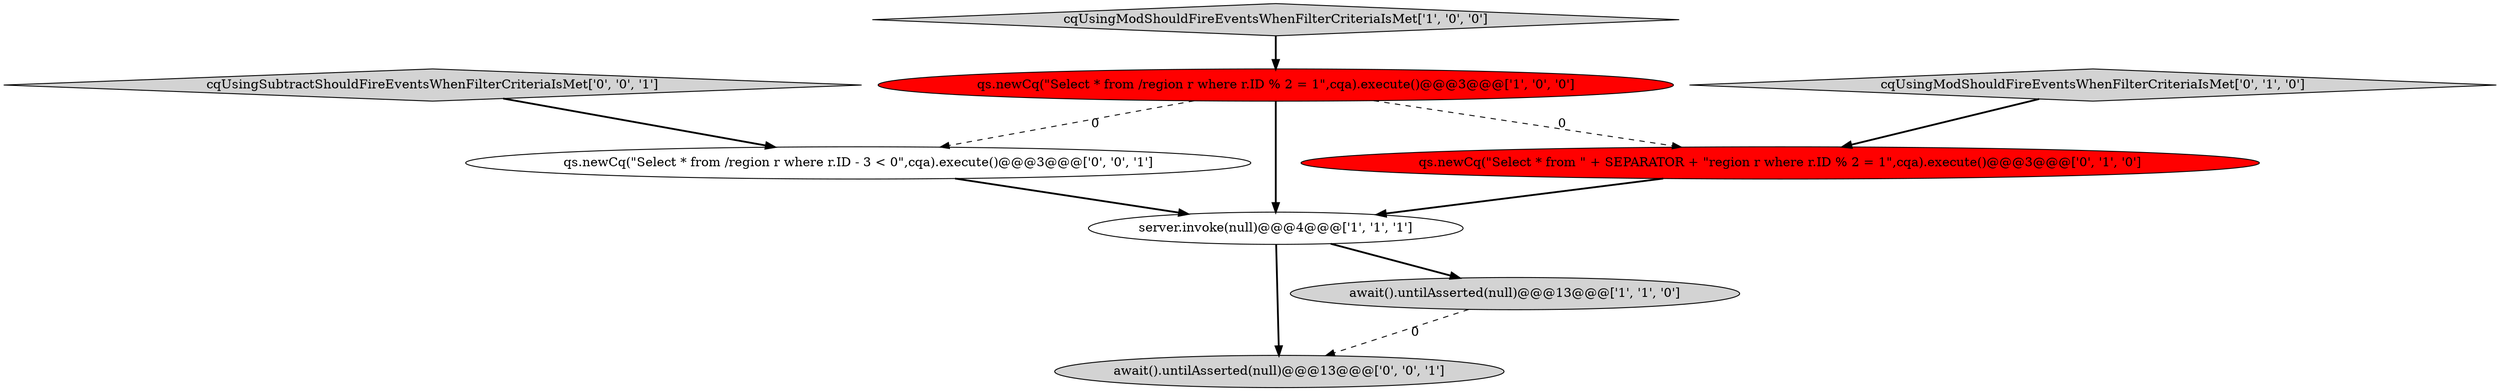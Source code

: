 digraph {
8 [style = filled, label = "cqUsingSubtractShouldFireEventsWhenFilterCriteriaIsMet['0', '0', '1']", fillcolor = lightgray, shape = diamond image = "AAA0AAABBB3BBB"];
1 [style = filled, label = "qs.newCq(\"Select * from /region r where r.ID % 2 = 1\",cqa).execute()@@@3@@@['1', '0', '0']", fillcolor = red, shape = ellipse image = "AAA1AAABBB1BBB"];
2 [style = filled, label = "cqUsingModShouldFireEventsWhenFilterCriteriaIsMet['1', '0', '0']", fillcolor = lightgray, shape = diamond image = "AAA0AAABBB1BBB"];
7 [style = filled, label = "await().untilAsserted(null)@@@13@@@['0', '0', '1']", fillcolor = lightgray, shape = ellipse image = "AAA0AAABBB3BBB"];
6 [style = filled, label = "qs.newCq(\"Select * from /region r where r.ID - 3 < 0\",cqa).execute()@@@3@@@['0', '0', '1']", fillcolor = white, shape = ellipse image = "AAA0AAABBB3BBB"];
3 [style = filled, label = "server.invoke(null)@@@4@@@['1', '1', '1']", fillcolor = white, shape = ellipse image = "AAA0AAABBB1BBB"];
5 [style = filled, label = "qs.newCq(\"Select * from \" + SEPARATOR + \"region r where r.ID % 2 = 1\",cqa).execute()@@@3@@@['0', '1', '0']", fillcolor = red, shape = ellipse image = "AAA1AAABBB2BBB"];
0 [style = filled, label = "await().untilAsserted(null)@@@13@@@['1', '1', '0']", fillcolor = lightgray, shape = ellipse image = "AAA0AAABBB1BBB"];
4 [style = filled, label = "cqUsingModShouldFireEventsWhenFilterCriteriaIsMet['0', '1', '0']", fillcolor = lightgray, shape = diamond image = "AAA0AAABBB2BBB"];
1->3 [style = bold, label=""];
5->3 [style = bold, label=""];
6->3 [style = bold, label=""];
8->6 [style = bold, label=""];
1->5 [style = dashed, label="0"];
3->7 [style = bold, label=""];
0->7 [style = dashed, label="0"];
4->5 [style = bold, label=""];
1->6 [style = dashed, label="0"];
2->1 [style = bold, label=""];
3->0 [style = bold, label=""];
}
